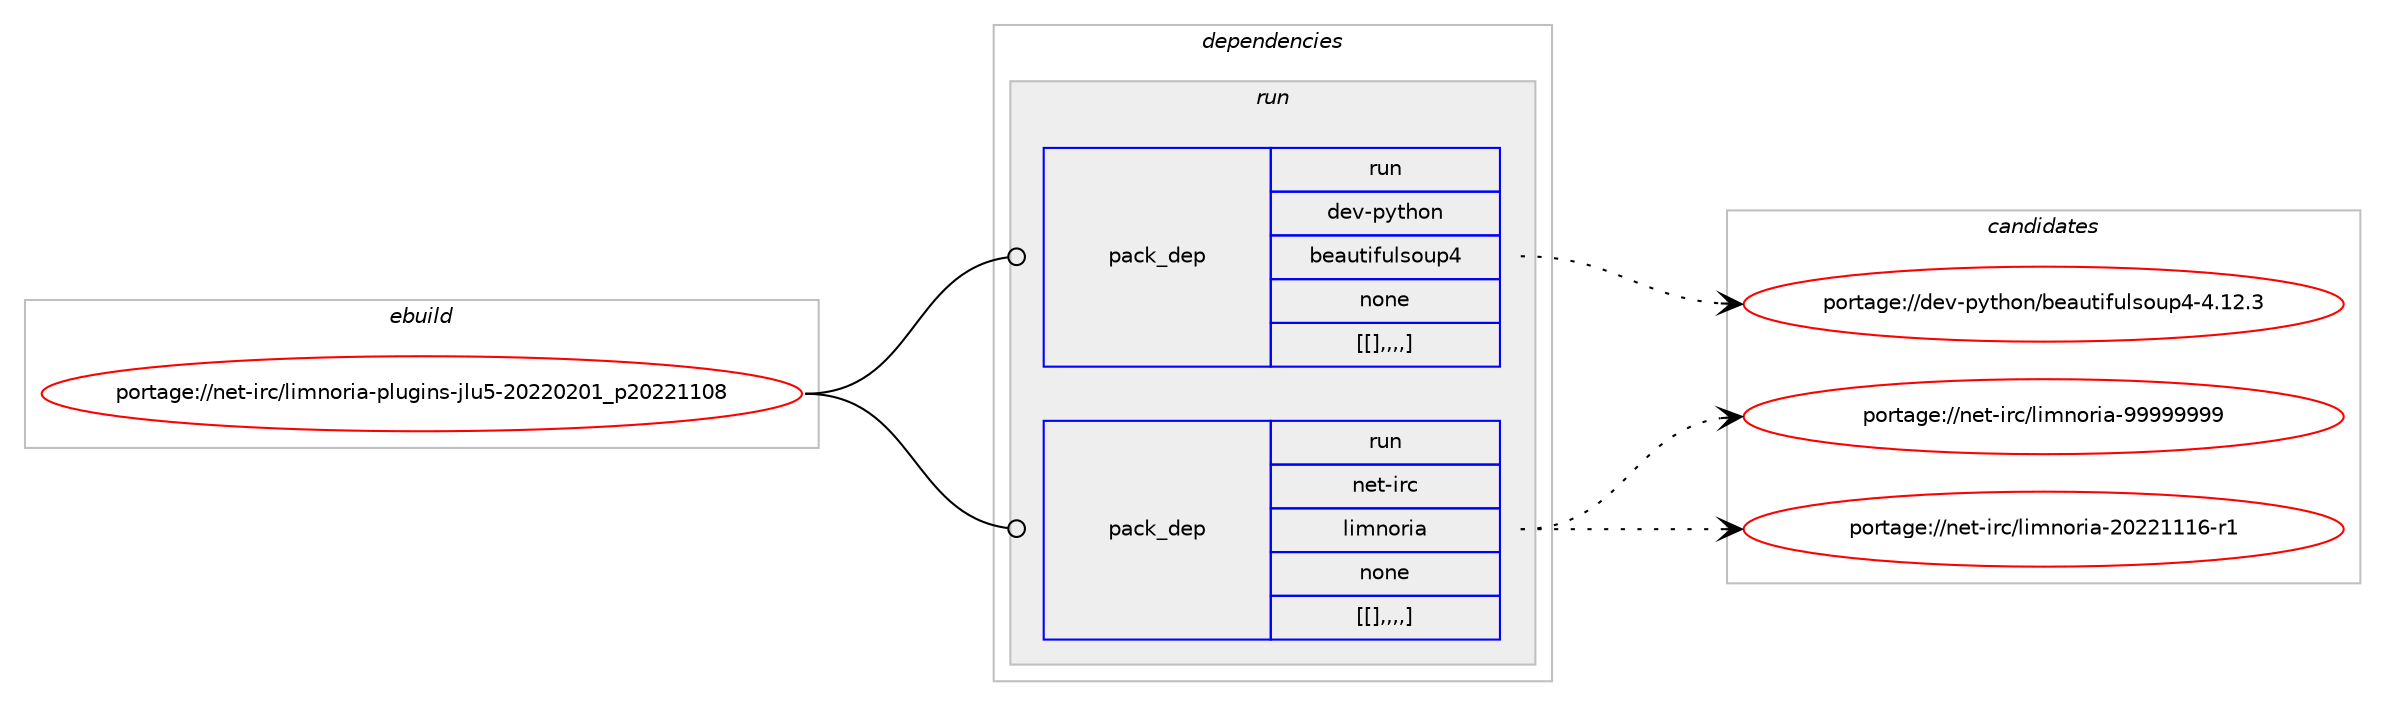 digraph prolog {

# *************
# Graph options
# *************

newrank=true;
concentrate=true;
compound=true;
graph [rankdir=LR,fontname=Helvetica,fontsize=10,ranksep=1.5];#, ranksep=2.5, nodesep=0.2];
edge  [arrowhead=vee];
node  [fontname=Helvetica,fontsize=10];

# **********
# The ebuild
# **********

subgraph cluster_leftcol {
color=gray;
label=<<i>ebuild</i>>;
id [label="portage://net-irc/limnoria-plugins-jlu5-20220201_p20221108", color=red, width=4, href="../net-irc/limnoria-plugins-jlu5-20220201_p20221108.svg"];
}

# ****************
# The dependencies
# ****************

subgraph cluster_midcol {
color=gray;
label=<<i>dependencies</i>>;
subgraph cluster_compile {
fillcolor="#eeeeee";
style=filled;
label=<<i>compile</i>>;
}
subgraph cluster_compileandrun {
fillcolor="#eeeeee";
style=filled;
label=<<i>compile and run</i>>;
}
subgraph cluster_run {
fillcolor="#eeeeee";
style=filled;
label=<<i>run</i>>;
subgraph pack274596 {
dependency374670 [label=<<TABLE BORDER="0" CELLBORDER="1" CELLSPACING="0" CELLPADDING="4" WIDTH="220"><TR><TD ROWSPAN="6" CELLPADDING="30">pack_dep</TD></TR><TR><TD WIDTH="110">run</TD></TR><TR><TD>dev-python</TD></TR><TR><TD>beautifulsoup4</TD></TR><TR><TD>none</TD></TR><TR><TD>[[],,,,]</TD></TR></TABLE>>, shape=none, color=blue];
}
id:e -> dependency374670:w [weight=20,style="solid",arrowhead="odot"];
subgraph pack274597 {
dependency374671 [label=<<TABLE BORDER="0" CELLBORDER="1" CELLSPACING="0" CELLPADDING="4" WIDTH="220"><TR><TD ROWSPAN="6" CELLPADDING="30">pack_dep</TD></TR><TR><TD WIDTH="110">run</TD></TR><TR><TD>net-irc</TD></TR><TR><TD>limnoria</TD></TR><TR><TD>none</TD></TR><TR><TD>[[],,,,]</TD></TR></TABLE>>, shape=none, color=blue];
}
id:e -> dependency374671:w [weight=20,style="solid",arrowhead="odot"];
}
}

# **************
# The candidates
# **************

subgraph cluster_choices {
rank=same;
color=gray;
label=<<i>candidates</i>>;

subgraph choice274596 {
color=black;
nodesep=1;
choice100101118451121211161041111104798101971171161051021171081151111171125245524649504651 [label="portage://dev-python/beautifulsoup4-4.12.3", color=red, width=4,href="../dev-python/beautifulsoup4-4.12.3.svg"];
dependency374670:e -> choice100101118451121211161041111104798101971171161051021171081151111171125245524649504651:w [style=dotted,weight="100"];
}
subgraph choice274597 {
color=black;
nodesep=1;
choice11010111645105114994710810510911011111410597455757575757575757 [label="portage://net-irc/limnoria-99999999", color=red, width=4,href="../net-irc/limnoria-99999999.svg"];
choice110101116451051149947108105109110111114105974550485050494949544511449 [label="portage://net-irc/limnoria-20221116-r1", color=red, width=4,href="../net-irc/limnoria-20221116-r1.svg"];
dependency374671:e -> choice11010111645105114994710810510911011111410597455757575757575757:w [style=dotted,weight="100"];
dependency374671:e -> choice110101116451051149947108105109110111114105974550485050494949544511449:w [style=dotted,weight="100"];
}
}

}
